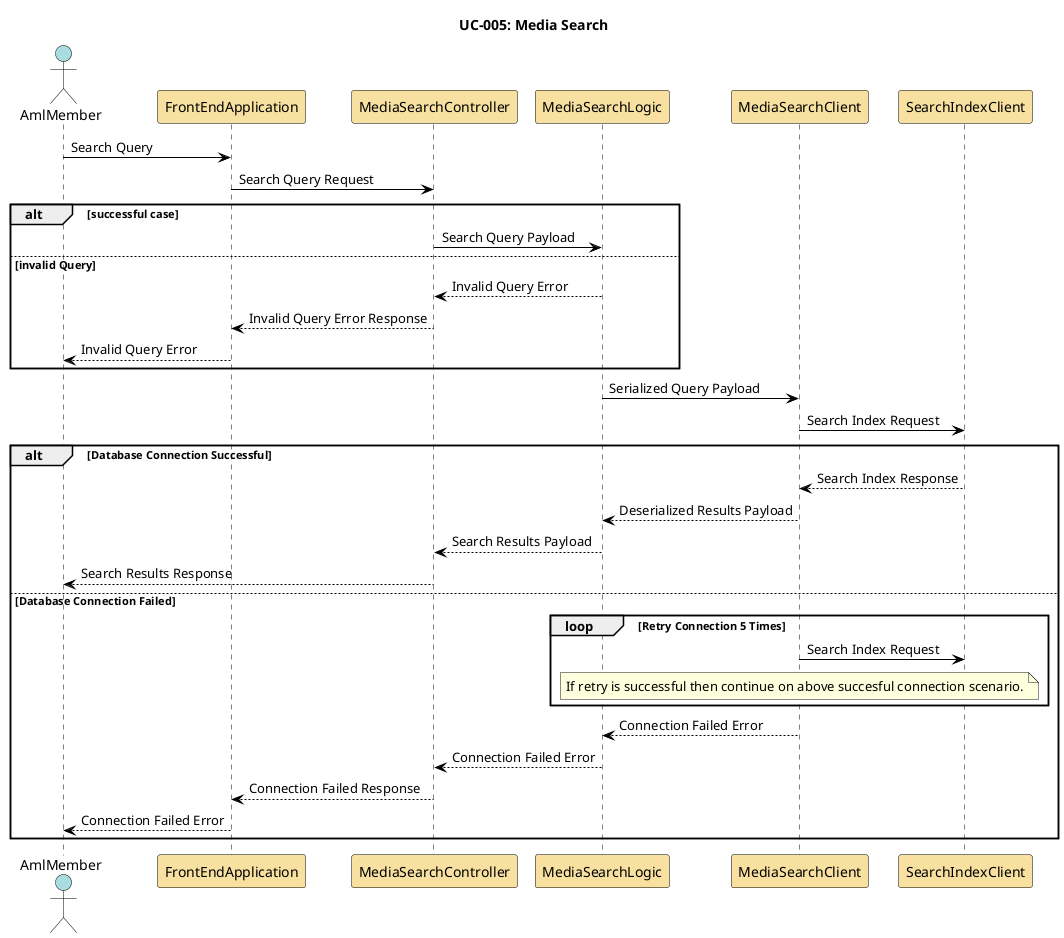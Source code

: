 @startuml media-search

skinparam sequence {
    ActorBorderColor Black
    ActorBackgroundColor #A9DCDF
    ParticipantBorderColor Black
    ParticipantBackgroundColor #F8E1A0
    LifeLineBorderColor Black
    LifeLineBackgroundColor White
    NoteBorderColor Black
    NoteBackgroundColor #FEFECE
    ArrowColor Black
    ArrowThickness 1
    ActivationBorderColor Black
    ActivationBackgroundColor #B3E2CD
}

title UC-005: Media Search

actor AmlMember as aml_member
participant FrontEndApplication as front_end
participant MediaSearchController as media_search_controller
participant MediaSearchLogic as media_search_logic
participant MediaSearchClient as media_search_client
participant SearchIndexClient as media_search_index

aml_member -> front_end: Search Query
front_end -> media_search_controller: Search Query Request
alt successful case
    media_search_controller -> media_search_logic: Search Query Payload
else invalid Query
    media_search_logic --> media_search_controller: Invalid Query Error
    media_search_controller --> front_end: Invalid Query Error Response
    front_end --> aml_member: Invalid Query Error
end
media_search_logic -> media_search_client: Serialized Query Payload
media_search_client -> media_search_index: Search Index Request
alt Database Connection Successful
    media_search_index --> media_search_client: Search Index Response
    media_search_client --> media_search_logic: Deserialized Results Payload
    media_search_logic --> media_search_controller: Search Results Payload
    media_search_controller --> aml_member: Search Results Response
else Database Connection Failed
    loop Retry Connection 5 Times
    media_search_client -> media_search_index: Search Index Request
    note over media_search_client
    If retry is successful then continue on above succesful connection scenario.
    end note
    end
    media_search_client --> media_search_logic: Connection Failed Error
    media_search_logic --> media_search_controller: Connection Failed Error
    media_search_controller --> front_end: Connection Failed Response
    front_end --> aml_member: Connection Failed Error
end

@enduml